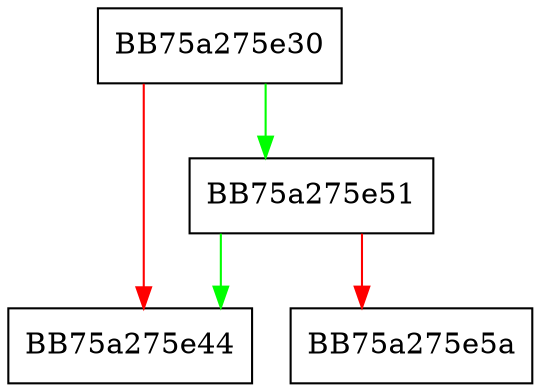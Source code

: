 digraph winConvertFromUtf8Filename {
  node [shape="box"];
  graph [splines=ortho];
  BB75a275e30 -> BB75a275e51 [color="green"];
  BB75a275e30 -> BB75a275e44 [color="red"];
  BB75a275e51 -> BB75a275e44 [color="green"];
  BB75a275e51 -> BB75a275e5a [color="red"];
}